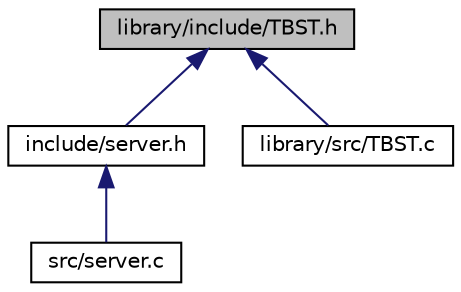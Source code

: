 digraph "library/include/TBST.h"
{
 // LATEX_PDF_SIZE
  edge [fontname="Helvetica",fontsize="10",labelfontname="Helvetica",labelfontsize="10"];
  node [fontname="Helvetica",fontsize="10",shape=record];
  Node1 [label="library/include/TBST.h",height=0.2,width=0.4,color="black", fillcolor="grey75", style="filled", fontcolor="black",tooltip=" "];
  Node1 -> Node2 [dir="back",color="midnightblue",fontsize="10",style="solid",fontname="Helvetica"];
  Node2 [label="include/server.h",height=0.2,width=0.4,color="black", fillcolor="white", style="filled",URL="$server_8h.html",tooltip="Server header file."];
  Node2 -> Node3 [dir="back",color="midnightblue",fontsize="10",style="solid",fontname="Helvetica"];
  Node3 [label="src/server.c",height=0.2,width=0.4,color="black", fillcolor="white", style="filled",URL="$server_8c.html",tooltip="Server implementation of gagchat."];
  Node1 -> Node4 [dir="back",color="midnightblue",fontsize="10",style="solid",fontname="Helvetica"];
  Node4 [label="library/src/TBST.c",height=0.2,width=0.4,color="black", fillcolor="white", style="filled",URL="$TBST_8c.html",tooltip=" "];
}
